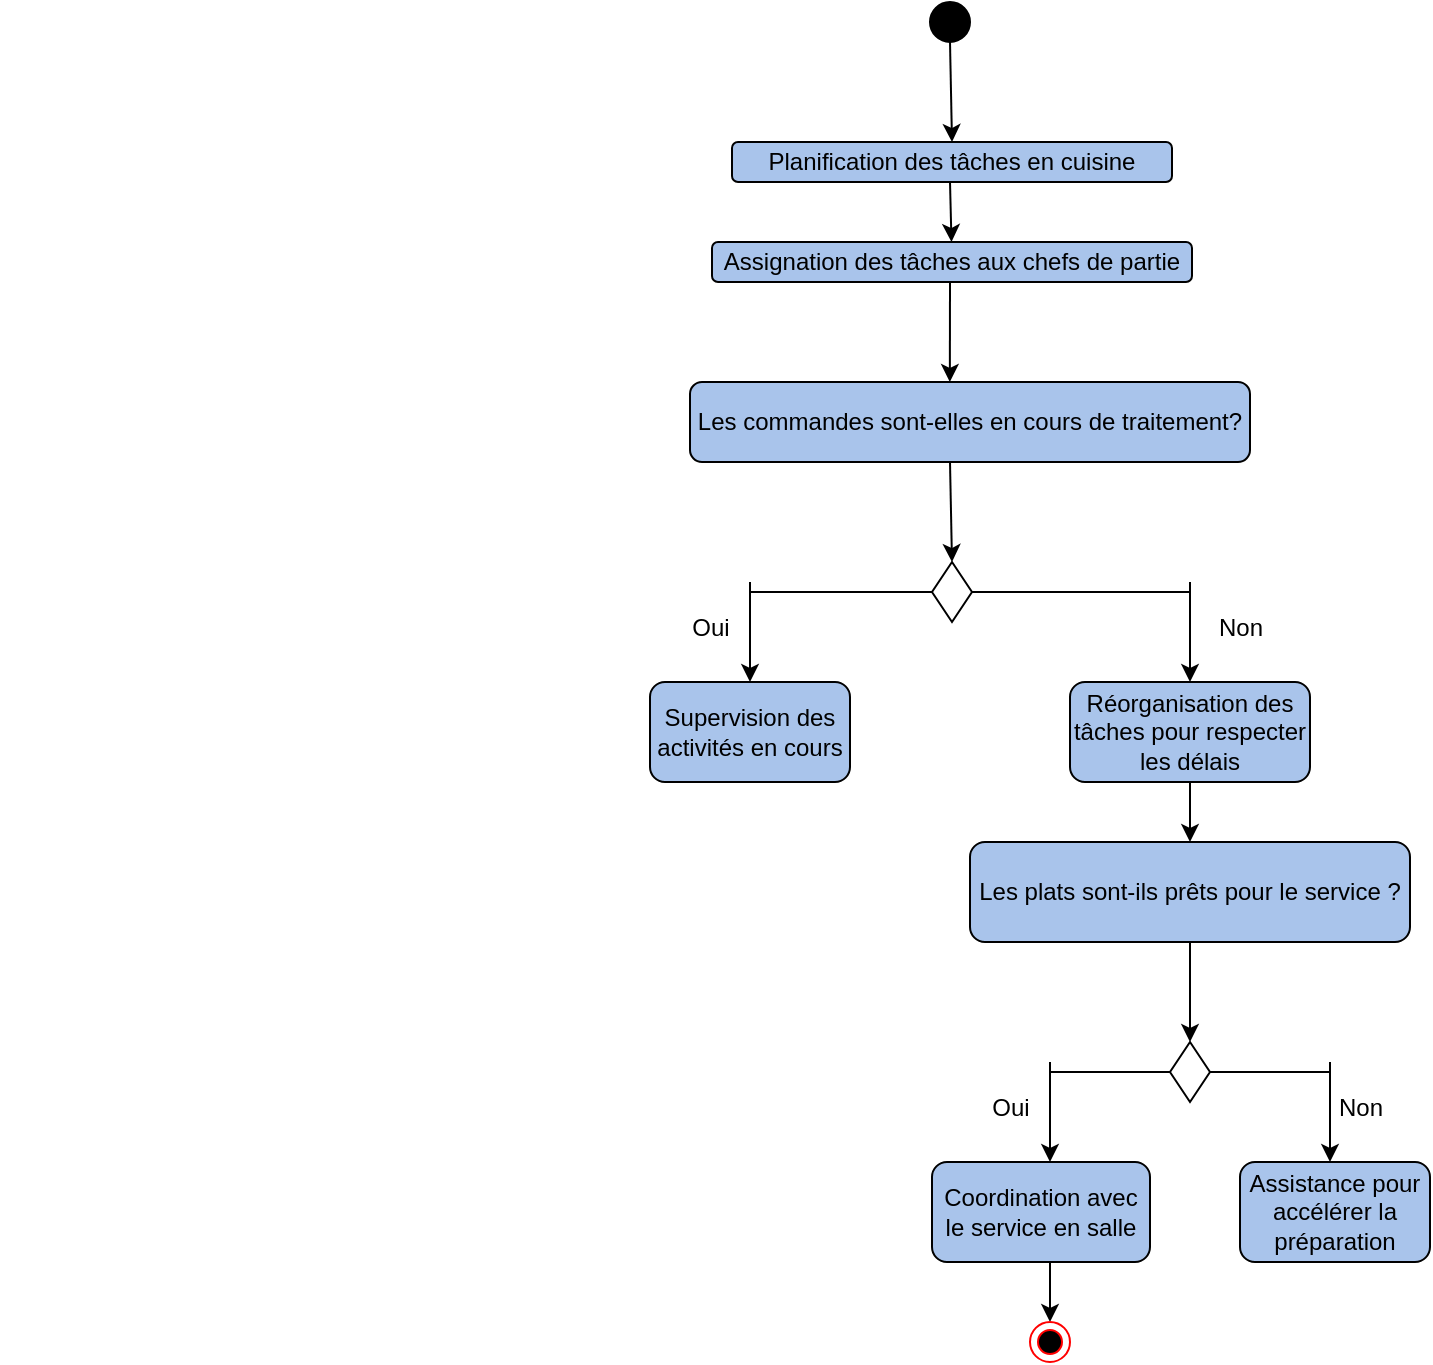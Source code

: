 <mxfile version="24.7.17">
  <diagram name="Page-1" id="npnWrJ6twqKGqn9431Ad">
    <mxGraphModel dx="1021" dy="1675" grid="1" gridSize="10" guides="1" tooltips="1" connect="1" arrows="1" fold="1" page="1" pageScale="1" pageWidth="827" pageHeight="1169" math="0" shadow="0">
      <root>
        <mxCell id="0" />
        <mxCell id="1" parent="0" />
        <mxCell id="Juml_67chEdjd9dVbam6-4" value="&lt;div&gt;&lt;br&gt;&lt;/div&gt;" style="text;html=1;align=center;verticalAlign=middle;resizable=0;points=[];autosize=1;strokeColor=none;fillColor=none;" parent="1" vertex="1">
          <mxGeometry x="25" y="48" width="20" height="30" as="geometry" />
        </mxCell>
        <mxCell id="Juml_67chEdjd9dVbam6-5" value="" style="ellipse;whiteSpace=wrap;html=1;aspect=fixed;fillColor=#000000;" parent="1" vertex="1">
          <mxGeometry x="490" y="-160" width="20" height="20" as="geometry" />
        </mxCell>
        <mxCell id="Juml_67chEdjd9dVbam6-6" value="Planification des tâches en cuisine" style="rounded=1;whiteSpace=wrap;html=1;fillColor=#A9C4EB;" parent="1" vertex="1">
          <mxGeometry x="391" y="-90" width="220" height="20" as="geometry" />
        </mxCell>
        <mxCell id="Juml_67chEdjd9dVbam6-8" value="&lt;span style=&quot;text-wrap: nowrap;&quot;&gt;Assignation des tâches aux chefs de partie&lt;/span&gt;" style="rounded=1;whiteSpace=wrap;html=1;fillColor=#A9C4EB;" parent="1" vertex="1">
          <mxGeometry x="381" y="-40" width="240" height="20" as="geometry" />
        </mxCell>
        <mxCell id="Juml_67chEdjd9dVbam6-10" value="&lt;span style=&quot;text-wrap: nowrap;&quot;&gt;Les commandes sont-elles en cours de traitement?&lt;/span&gt;" style="rounded=1;whiteSpace=wrap;html=1;fillColor=#A9C4EB;" parent="1" vertex="1">
          <mxGeometry x="370" y="30" width="280" height="40" as="geometry" />
        </mxCell>
        <mxCell id="Juml_67chEdjd9dVbam6-11" value="" style="rhombus;whiteSpace=wrap;html=1;fillColor=#FFFFFF;" parent="1" vertex="1">
          <mxGeometry x="491" y="120" width="20" height="30" as="geometry" />
        </mxCell>
        <mxCell id="Juml_67chEdjd9dVbam6-12" value="" style="endArrow=classic;html=1;rounded=0;entryX=0.5;entryY=0;entryDx=0;entryDy=0;" parent="1" target="Juml_67chEdjd9dVbam6-6" edge="1">
          <mxGeometry width="50" height="50" relative="1" as="geometry">
            <mxPoint x="500" y="-140" as="sourcePoint" />
            <mxPoint x="550" y="-190" as="targetPoint" />
          </mxGeometry>
        </mxCell>
        <mxCell id="Juml_67chEdjd9dVbam6-13" value="" style="endArrow=classic;html=1;rounded=0;" parent="1" target="Juml_67chEdjd9dVbam6-8" edge="1">
          <mxGeometry width="50" height="50" relative="1" as="geometry">
            <mxPoint x="500" y="-70" as="sourcePoint" />
            <mxPoint x="550" y="-120" as="targetPoint" />
          </mxGeometry>
        </mxCell>
        <mxCell id="Juml_67chEdjd9dVbam6-14" value="" style="endArrow=classic;html=1;rounded=0;entryX=0.464;entryY=0;entryDx=0;entryDy=0;entryPerimeter=0;" parent="1" target="Juml_67chEdjd9dVbam6-10" edge="1">
          <mxGeometry width="50" height="50" relative="1" as="geometry">
            <mxPoint x="500" y="-20" as="sourcePoint" />
            <mxPoint x="550" y="-70" as="targetPoint" />
          </mxGeometry>
        </mxCell>
        <mxCell id="Juml_67chEdjd9dVbam6-15" value="" style="endArrow=classic;html=1;rounded=0;entryX=0.5;entryY=0;entryDx=0;entryDy=0;" parent="1" target="Juml_67chEdjd9dVbam6-11" edge="1">
          <mxGeometry width="50" height="50" relative="1" as="geometry">
            <mxPoint x="500" y="70" as="sourcePoint" />
            <mxPoint x="550" y="20" as="targetPoint" />
          </mxGeometry>
        </mxCell>
        <mxCell id="Juml_67chEdjd9dVbam6-16" value="" style="endArrow=none;html=1;rounded=0;exitX=1;exitY=0.5;exitDx=0;exitDy=0;" parent="1" source="Juml_67chEdjd9dVbam6-11" edge="1">
          <mxGeometry width="50" height="50" relative="1" as="geometry">
            <mxPoint x="510" y="140" as="sourcePoint" />
            <mxPoint x="620" y="135" as="targetPoint" />
          </mxGeometry>
        </mxCell>
        <mxCell id="Juml_67chEdjd9dVbam6-17" value="" style="endArrow=none;html=1;rounded=0;entryX=0;entryY=0.5;entryDx=0;entryDy=0;" parent="1" target="Juml_67chEdjd9dVbam6-11" edge="1">
          <mxGeometry width="50" height="50" relative="1" as="geometry">
            <mxPoint x="400" y="135" as="sourcePoint" />
            <mxPoint x="460" y="130" as="targetPoint" />
          </mxGeometry>
        </mxCell>
        <mxCell id="Juml_67chEdjd9dVbam6-18" value="" style="endArrow=classic;html=1;rounded=0;" parent="1" edge="1">
          <mxGeometry width="50" height="50" relative="1" as="geometry">
            <mxPoint x="400" y="130" as="sourcePoint" />
            <mxPoint x="400" y="180" as="targetPoint" />
          </mxGeometry>
        </mxCell>
        <mxCell id="Juml_67chEdjd9dVbam6-19" value="" style="endArrow=classic;html=1;rounded=0;" parent="1" edge="1">
          <mxGeometry width="50" height="50" relative="1" as="geometry">
            <mxPoint x="620" y="130" as="sourcePoint" />
            <mxPoint x="620" y="180" as="targetPoint" />
          </mxGeometry>
        </mxCell>
        <mxCell id="Juml_67chEdjd9dVbam6-20" value="Supervision des activités en cours" style="rounded=1;whiteSpace=wrap;html=1;fillColor=#A9C4EB;" parent="1" vertex="1">
          <mxGeometry x="350" y="180" width="100" height="50" as="geometry" />
        </mxCell>
        <mxCell id="Juml_67chEdjd9dVbam6-21" value="Réorganisation des tâches pour respecter les délais" style="rounded=1;whiteSpace=wrap;html=1;fillColor=#A9C4EB;" parent="1" vertex="1">
          <mxGeometry x="560" y="180" width="120" height="50" as="geometry" />
        </mxCell>
        <mxCell id="Juml_67chEdjd9dVbam6-22" value="" style="endArrow=classic;html=1;rounded=0;" parent="1" edge="1">
          <mxGeometry width="50" height="50" relative="1" as="geometry">
            <mxPoint x="620" y="230" as="sourcePoint" />
            <mxPoint x="620" y="260" as="targetPoint" />
          </mxGeometry>
        </mxCell>
        <mxCell id="Juml_67chEdjd9dVbam6-23" value="" style="rhombus;whiteSpace=wrap;html=1;fillColor=#FFFFFF;" parent="1" vertex="1">
          <mxGeometry x="610" y="360" width="20" height="30" as="geometry" />
        </mxCell>
        <mxCell id="Juml_67chEdjd9dVbam6-24" value="Oui" style="text;html=1;align=center;verticalAlign=middle;resizable=0;points=[];autosize=1;strokeColor=none;fillColor=none;" parent="1" vertex="1">
          <mxGeometry x="360" y="138" width="40" height="30" as="geometry" />
        </mxCell>
        <mxCell id="Juml_67chEdjd9dVbam6-25" value="Non" style="text;html=1;align=center;verticalAlign=middle;resizable=0;points=[];autosize=1;strokeColor=none;fillColor=none;" parent="1" vertex="1">
          <mxGeometry x="620" y="138" width="50" height="30" as="geometry" />
        </mxCell>
        <mxCell id="Juml_67chEdjd9dVbam6-26" value="" style="endArrow=none;html=1;rounded=0;exitX=1;exitY=0.5;exitDx=0;exitDy=0;" parent="1" source="Juml_67chEdjd9dVbam6-23" edge="1">
          <mxGeometry width="50" height="50" relative="1" as="geometry">
            <mxPoint x="640" y="270" as="sourcePoint" />
            <mxPoint x="690" y="375" as="targetPoint" />
          </mxGeometry>
        </mxCell>
        <mxCell id="Juml_67chEdjd9dVbam6-27" value="" style="endArrow=none;html=1;rounded=0;entryX=0;entryY=0.5;entryDx=0;entryDy=0;" parent="1" target="Juml_67chEdjd9dVbam6-23" edge="1">
          <mxGeometry width="50" height="50" relative="1" as="geometry">
            <mxPoint x="550" y="375" as="sourcePoint" />
            <mxPoint x="560" y="260" as="targetPoint" />
          </mxGeometry>
        </mxCell>
        <mxCell id="Juml_67chEdjd9dVbam6-28" value="" style="endArrow=classic;html=1;rounded=0;" parent="1" edge="1">
          <mxGeometry width="50" height="50" relative="1" as="geometry">
            <mxPoint x="690" y="370" as="sourcePoint" />
            <mxPoint x="690" y="420" as="targetPoint" />
          </mxGeometry>
        </mxCell>
        <mxCell id="Juml_67chEdjd9dVbam6-29" value="" style="endArrow=classic;html=1;rounded=0;" parent="1" edge="1">
          <mxGeometry width="50" height="50" relative="1" as="geometry">
            <mxPoint x="550" y="370" as="sourcePoint" />
            <mxPoint x="550" y="420" as="targetPoint" />
          </mxGeometry>
        </mxCell>
        <mxCell id="Juml_67chEdjd9dVbam6-31" value="&lt;span style=&quot;text-wrap: nowrap;&quot;&gt;Les plats sont-ils prêts pour le service ?&lt;/span&gt;" style="rounded=1;whiteSpace=wrap;html=1;fillColor=#A9C4EB;" parent="1" vertex="1">
          <mxGeometry x="510" y="260" width="220" height="50" as="geometry" />
        </mxCell>
        <mxCell id="Juml_67chEdjd9dVbam6-32" value="" style="endArrow=classic;html=1;rounded=0;entryX=0.5;entryY=0;entryDx=0;entryDy=0;" parent="1" target="Juml_67chEdjd9dVbam6-23" edge="1">
          <mxGeometry width="50" height="50" relative="1" as="geometry">
            <mxPoint x="620" y="310" as="sourcePoint" />
            <mxPoint x="670" y="260" as="targetPoint" />
          </mxGeometry>
        </mxCell>
        <mxCell id="Juml_67chEdjd9dVbam6-33" value="Oui" style="text;html=1;align=center;verticalAlign=middle;resizable=0;points=[];autosize=1;strokeColor=none;fillColor=none;" parent="1" vertex="1">
          <mxGeometry x="510" y="378" width="40" height="30" as="geometry" />
        </mxCell>
        <mxCell id="Juml_67chEdjd9dVbam6-34" value="Non" style="text;html=1;align=center;verticalAlign=middle;resizable=0;points=[];autosize=1;strokeColor=none;fillColor=none;" parent="1" vertex="1">
          <mxGeometry x="680" y="378" width="50" height="30" as="geometry" />
        </mxCell>
        <mxCell id="Juml_67chEdjd9dVbam6-35" value="Coordination avec le service en salle" style="rounded=1;whiteSpace=wrap;html=1;fillColor=#A9C4EB;" parent="1" vertex="1">
          <mxGeometry x="491" y="420" width="109" height="50" as="geometry" />
        </mxCell>
        <mxCell id="Juml_67chEdjd9dVbam6-36" value="Assistance pour accélérer la préparation" style="rounded=1;whiteSpace=wrap;html=1;fillColor=#A9C4EB;" parent="1" vertex="1">
          <mxGeometry x="645" y="420" width="95" height="50" as="geometry" />
        </mxCell>
        <mxCell id="Juml_67chEdjd9dVbam6-37" value="" style="endArrow=classic;html=1;rounded=0;" parent="1" edge="1">
          <mxGeometry width="50" height="50" relative="1" as="geometry">
            <mxPoint x="550" y="470" as="sourcePoint" />
            <mxPoint x="550" y="500" as="targetPoint" />
          </mxGeometry>
        </mxCell>
        <mxCell id="Juml_67chEdjd9dVbam6-38" value="" style="ellipse;html=1;shape=endState;fillColor=#000000;strokeColor=#ff0000;" parent="1" vertex="1">
          <mxGeometry x="540" y="500" width="20" height="20" as="geometry" />
        </mxCell>
      </root>
    </mxGraphModel>
  </diagram>
</mxfile>

